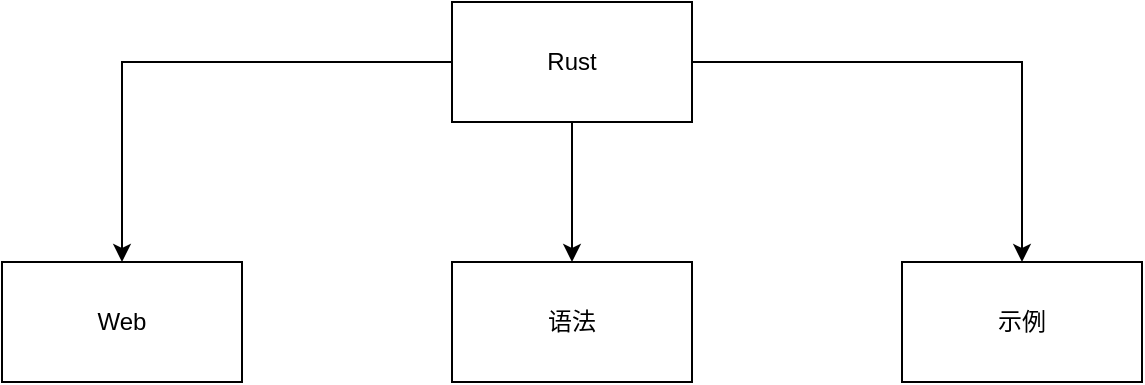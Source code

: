 <mxfile version="15.5.4" type="embed"><diagram id="23iRSUPoRavnBvh4doch" name="Page-1"><mxGraphModel dx="1021" dy="457" grid="1" gridSize="10" guides="1" tooltips="1" connect="1" arrows="1" fold="1" page="1" pageScale="1" pageWidth="827" pageHeight="1169" math="0" shadow="0"><root><mxCell id="0"/><mxCell id="1" parent="0"/><mxCell id="4" style="edgeStyle=orthogonalEdgeStyle;rounded=0;orthogonalLoop=1;jettySize=auto;html=1;" edge="1" parent="1" source="2" target="3"><mxGeometry relative="1" as="geometry"/></mxCell><mxCell id="6" style="edgeStyle=orthogonalEdgeStyle;rounded=0;orthogonalLoop=1;jettySize=auto;html=1;" edge="1" parent="1" source="2" target="5"><mxGeometry relative="1" as="geometry"/></mxCell><mxCell id="8" style="edgeStyle=orthogonalEdgeStyle;rounded=0;orthogonalLoop=1;jettySize=auto;html=1;" edge="1" parent="1" source="2" target="7"><mxGeometry relative="1" as="geometry"/></mxCell><mxCell id="2" value="Rust" style="rounded=0;whiteSpace=wrap;html=1;" vertex="1" parent="1"><mxGeometry x="335" y="60" width="120" height="60" as="geometry"/></mxCell><mxCell id="3" value="Web" style="rounded=0;whiteSpace=wrap;html=1;" vertex="1" parent="1"><mxGeometry x="110" y="190" width="120" height="60" as="geometry"/></mxCell><mxCell id="5" value="语法" style="rounded=0;whiteSpace=wrap;html=1;" vertex="1" parent="1"><mxGeometry x="335" y="190" width="120" height="60" as="geometry"/></mxCell><mxCell id="7" value="示例" style="rounded=0;whiteSpace=wrap;html=1;" vertex="1" parent="1"><mxGeometry x="560" y="190" width="120" height="60" as="geometry"/></mxCell></root></mxGraphModel></diagram></mxfile>